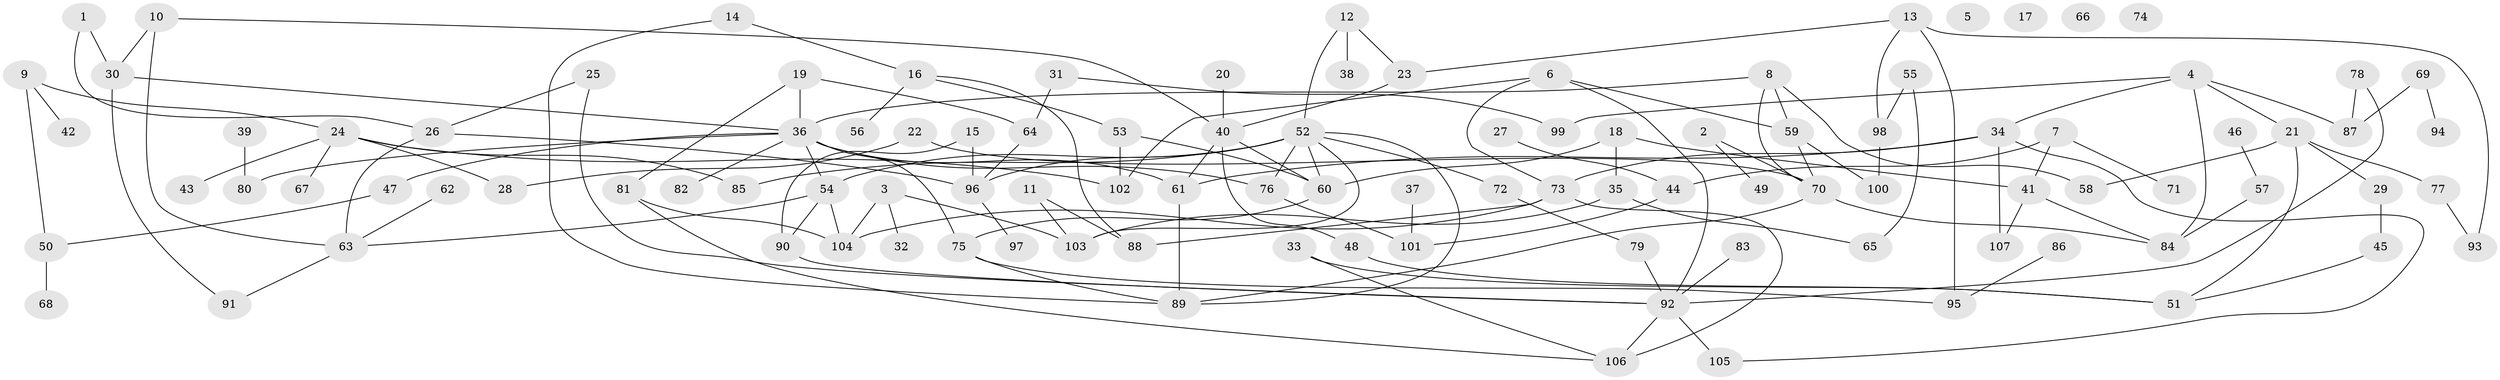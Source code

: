 // coarse degree distribution, {2: 0.2222222222222222, 1: 0.26666666666666666, 14: 0.022222222222222223, 0: 0.08888888888888889, 7: 0.044444444444444446, 4: 0.044444444444444446, 5: 0.06666666666666667, 15: 0.022222222222222223, 13: 0.022222222222222223, 9: 0.022222222222222223, 6: 0.044444444444444446, 11: 0.022222222222222223, 3: 0.1111111111111111}
// Generated by graph-tools (version 1.1) at 2025/16/03/04/25 18:16:43]
// undirected, 107 vertices, 149 edges
graph export_dot {
graph [start="1"]
  node [color=gray90,style=filled];
  1;
  2;
  3;
  4;
  5;
  6;
  7;
  8;
  9;
  10;
  11;
  12;
  13;
  14;
  15;
  16;
  17;
  18;
  19;
  20;
  21;
  22;
  23;
  24;
  25;
  26;
  27;
  28;
  29;
  30;
  31;
  32;
  33;
  34;
  35;
  36;
  37;
  38;
  39;
  40;
  41;
  42;
  43;
  44;
  45;
  46;
  47;
  48;
  49;
  50;
  51;
  52;
  53;
  54;
  55;
  56;
  57;
  58;
  59;
  60;
  61;
  62;
  63;
  64;
  65;
  66;
  67;
  68;
  69;
  70;
  71;
  72;
  73;
  74;
  75;
  76;
  77;
  78;
  79;
  80;
  81;
  82;
  83;
  84;
  85;
  86;
  87;
  88;
  89;
  90;
  91;
  92;
  93;
  94;
  95;
  96;
  97;
  98;
  99;
  100;
  101;
  102;
  103;
  104;
  105;
  106;
  107;
  1 -- 26;
  1 -- 30;
  2 -- 49;
  2 -- 70;
  3 -- 32;
  3 -- 103;
  3 -- 104;
  4 -- 21;
  4 -- 34;
  4 -- 84;
  4 -- 87;
  4 -- 99;
  6 -- 59;
  6 -- 73;
  6 -- 92;
  6 -- 102;
  7 -- 41;
  7 -- 44;
  7 -- 71;
  8 -- 36;
  8 -- 58;
  8 -- 59;
  8 -- 70;
  9 -- 24;
  9 -- 42;
  9 -- 50;
  10 -- 30;
  10 -- 40;
  10 -- 63;
  11 -- 88;
  11 -- 103;
  12 -- 23;
  12 -- 38;
  12 -- 52;
  13 -- 23;
  13 -- 93;
  13 -- 95;
  13 -- 98;
  14 -- 16;
  14 -- 89;
  15 -- 90;
  15 -- 96;
  16 -- 53;
  16 -- 56;
  16 -- 88;
  18 -- 35;
  18 -- 41;
  18 -- 60;
  19 -- 36;
  19 -- 64;
  19 -- 81;
  20 -- 40;
  21 -- 29;
  21 -- 51;
  21 -- 58;
  21 -- 77;
  22 -- 28;
  22 -- 70;
  23 -- 40;
  24 -- 28;
  24 -- 43;
  24 -- 67;
  24 -- 85;
  24 -- 102;
  25 -- 26;
  25 -- 92;
  26 -- 63;
  26 -- 96;
  27 -- 44;
  29 -- 45;
  30 -- 36;
  30 -- 91;
  31 -- 64;
  31 -- 99;
  33 -- 51;
  33 -- 106;
  34 -- 61;
  34 -- 73;
  34 -- 105;
  34 -- 107;
  35 -- 65;
  35 -- 103;
  36 -- 47;
  36 -- 54;
  36 -- 61;
  36 -- 75;
  36 -- 76;
  36 -- 80;
  36 -- 82;
  37 -- 101;
  39 -- 80;
  40 -- 48;
  40 -- 60;
  40 -- 61;
  41 -- 84;
  41 -- 107;
  44 -- 101;
  45 -- 51;
  46 -- 57;
  47 -- 50;
  48 -- 51;
  50 -- 68;
  52 -- 54;
  52 -- 60;
  52 -- 72;
  52 -- 76;
  52 -- 85;
  52 -- 89;
  52 -- 96;
  52 -- 103;
  53 -- 60;
  53 -- 102;
  54 -- 63;
  54 -- 90;
  54 -- 104;
  55 -- 65;
  55 -- 98;
  57 -- 84;
  59 -- 70;
  59 -- 100;
  60 -- 75;
  61 -- 89;
  62 -- 63;
  63 -- 91;
  64 -- 96;
  69 -- 87;
  69 -- 94;
  70 -- 84;
  70 -- 89;
  72 -- 79;
  73 -- 88;
  73 -- 104;
  73 -- 106;
  75 -- 89;
  75 -- 95;
  76 -- 101;
  77 -- 93;
  78 -- 87;
  78 -- 92;
  79 -- 92;
  81 -- 104;
  81 -- 106;
  83 -- 92;
  86 -- 95;
  90 -- 92;
  92 -- 105;
  92 -- 106;
  96 -- 97;
  98 -- 100;
}
